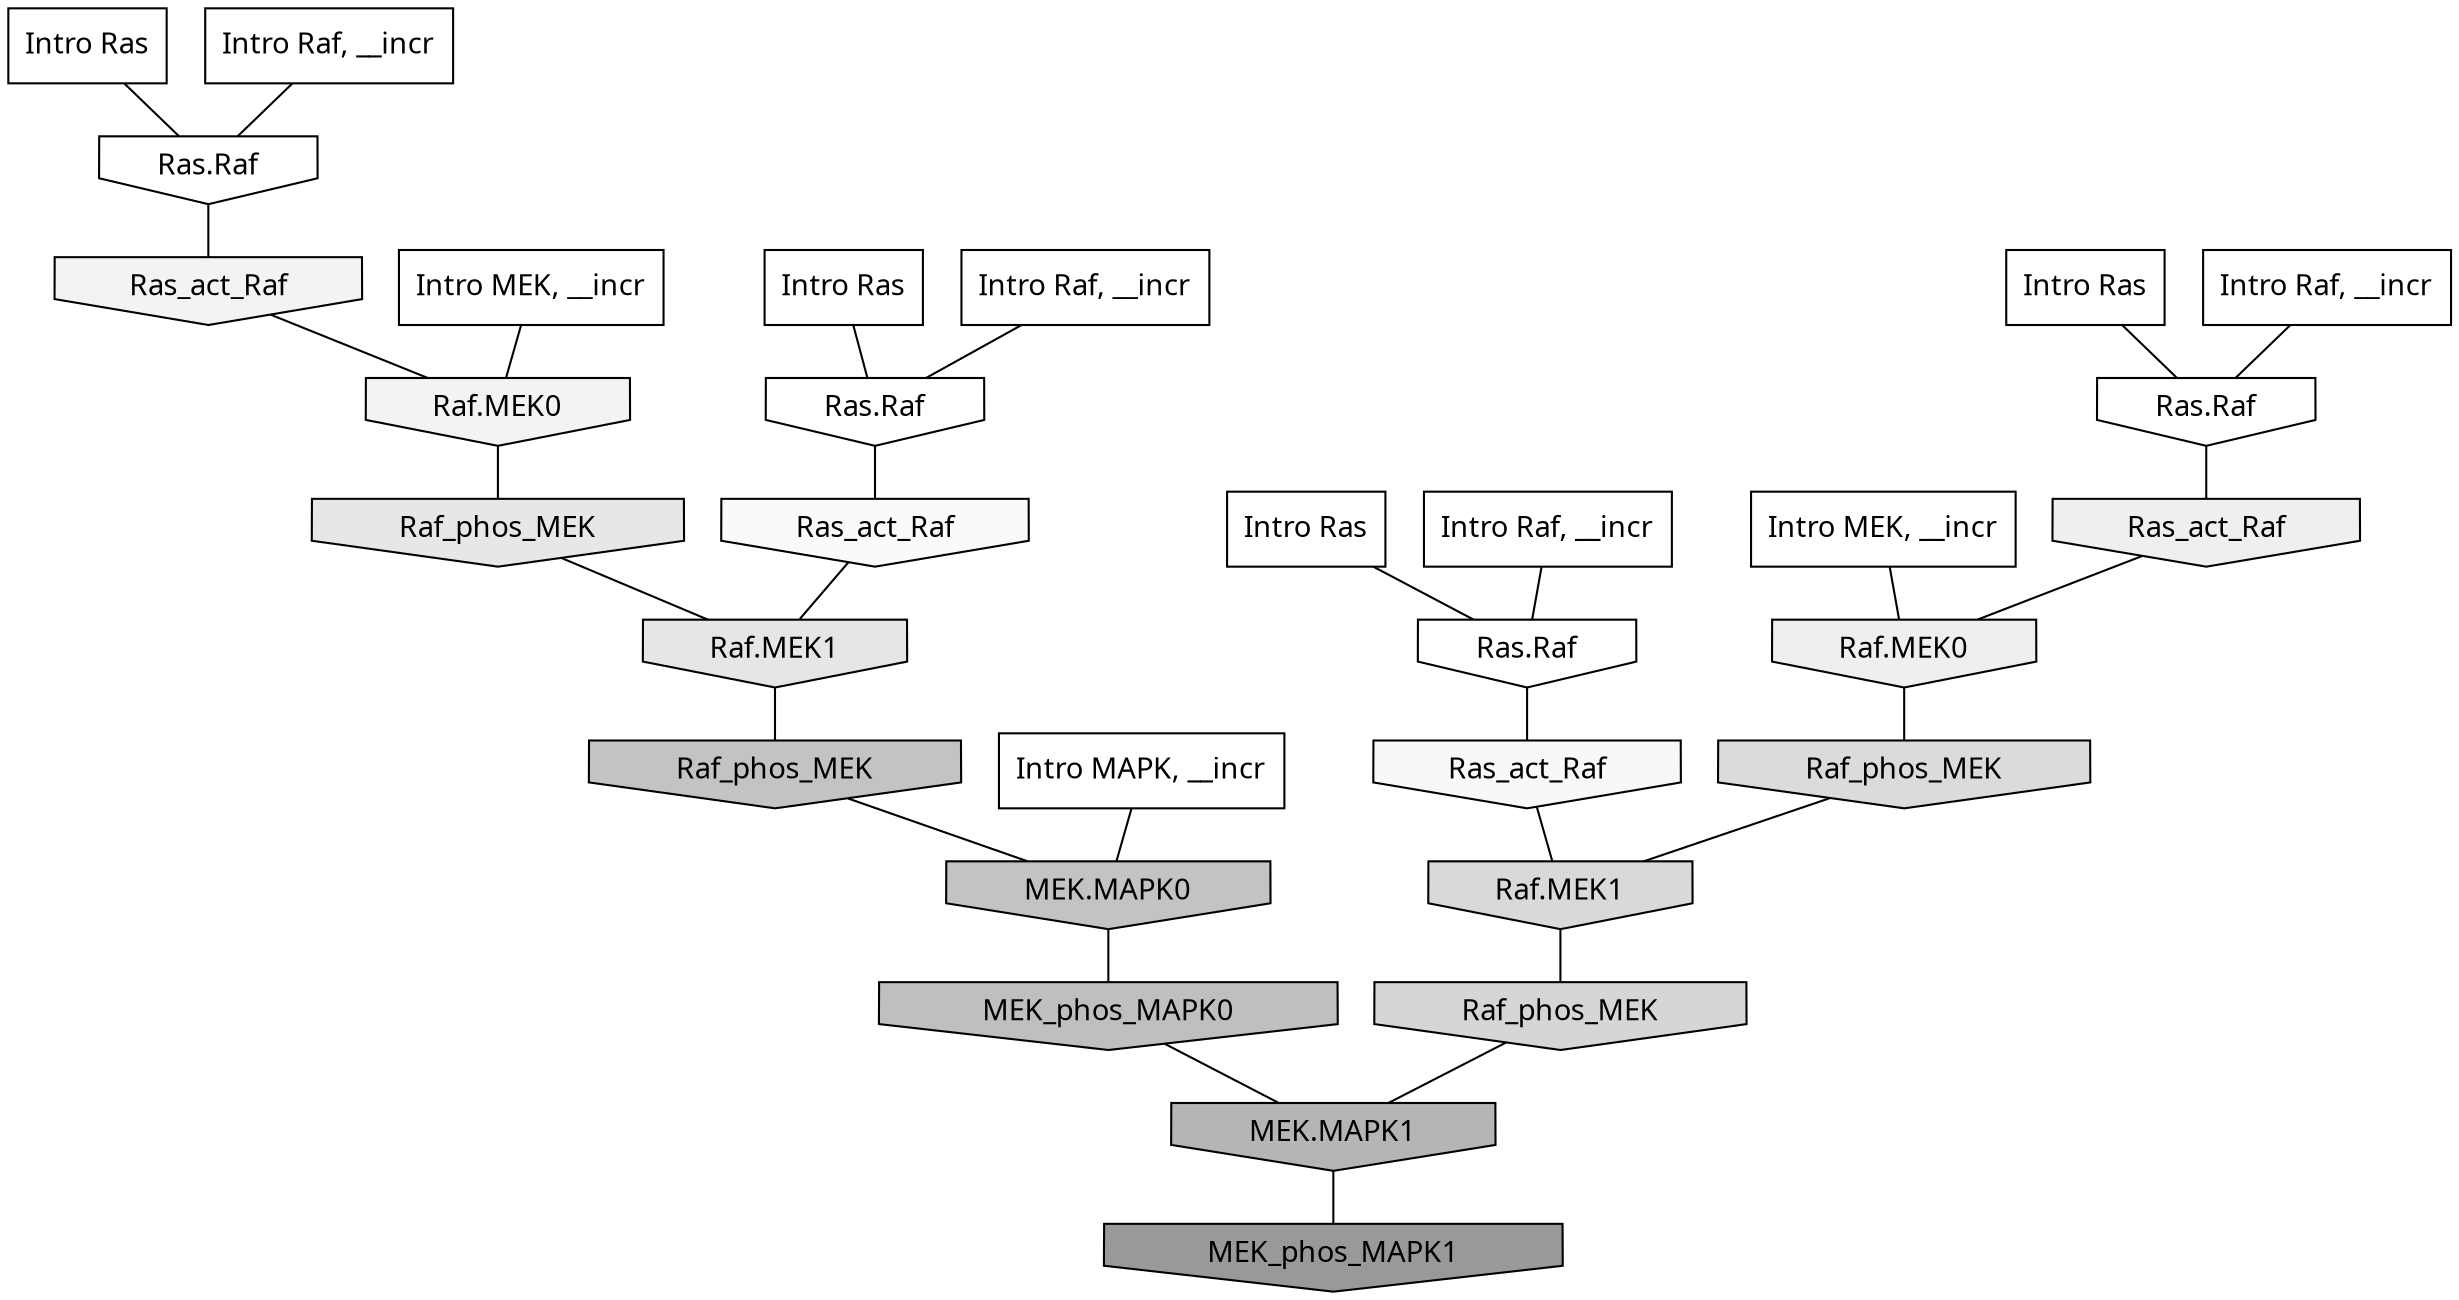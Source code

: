 digraph G{
  rankdir="TB";
  ranksep=0.30;
  node [fontname="CMU Serif"];
  edge [fontname="CMU Serif"];
  
  17 [label="Intro Ras", shape=rectangle, style=filled, fillcolor="0.000 0.000 1.000"]
  
  40 [label="Intro Ras", shape=rectangle, style=filled, fillcolor="0.000 0.000 1.000"]
  
  62 [label="Intro Ras", shape=rectangle, style=filled, fillcolor="0.000 0.000 1.000"]
  
  94 [label="Intro Ras", shape=rectangle, style=filled, fillcolor="0.000 0.000 1.000"]
  
  415 [label="Intro Raf, __incr", shape=rectangle, style=filled, fillcolor="0.000 0.000 1.000"]
  
  495 [label="Intro Raf, __incr", shape=rectangle, style=filled, fillcolor="0.000 0.000 1.000"]
  
  531 [label="Intro Raf, __incr", shape=rectangle, style=filled, fillcolor="0.000 0.000 1.000"]
  
  651 [label="Intro Raf, __incr", shape=rectangle, style=filled, fillcolor="0.000 0.000 1.000"]
  
  1131 [label="Intro MEK, __incr", shape=rectangle, style=filled, fillcolor="0.000 0.000 1.000"]
  
  1365 [label="Intro MEK, __incr", shape=rectangle, style=filled, fillcolor="0.000 0.000 1.000"]
  
  2412 [label="Intro MAPK, __incr", shape=rectangle, style=filled, fillcolor="0.000 0.000 1.000"]
  
  3245 [label="Ras.Raf", shape=invhouse, style=filled, fillcolor="0.000 0.000 1.000"]
  
  3264 [label="Ras.Raf", shape=invhouse, style=filled, fillcolor="0.000 0.000 1.000"]
  
  3280 [label="Ras.Raf", shape=invhouse, style=filled, fillcolor="0.000 0.000 1.000"]
  
  3283 [label="Ras.Raf", shape=invhouse, style=filled, fillcolor="0.000 0.000 1.000"]
  
  3480 [label="Ras_act_Raf", shape=invhouse, style=filled, fillcolor="0.000 0.000 0.977"]
  
  3524 [label="Ras_act_Raf", shape=invhouse, style=filled, fillcolor="0.000 0.000 0.970"]
  
  3746 [label="Ras_act_Raf", shape=invhouse, style=filled, fillcolor="0.000 0.000 0.951"]
  
  3749 [label="Raf.MEK0", shape=invhouse, style=filled, fillcolor="0.000 0.000 0.951"]
  
  3990 [label="Ras_act_Raf", shape=invhouse, style=filled, fillcolor="0.000 0.000 0.937"]
  
  3993 [label="Raf.MEK0", shape=invhouse, style=filled, fillcolor="0.000 0.000 0.937"]
  
  4517 [label="Raf_phos_MEK", shape=invhouse, style=filled, fillcolor="0.000 0.000 0.905"]
  
  4578 [label="Raf.MEK1", shape=invhouse, style=filled, fillcolor="0.000 0.000 0.901"]
  
  5447 [label="Raf_phos_MEK", shape=invhouse, style=filled, fillcolor="0.000 0.000 0.857"]
  
  5610 [label="Raf.MEK1", shape=invhouse, style=filled, fillcolor="0.000 0.000 0.848"]
  
  5903 [label="Raf_phos_MEK", shape=invhouse, style=filled, fillcolor="0.000 0.000 0.836"]
  
  8132 [label="Raf_phos_MEK", shape=invhouse, style=filled, fillcolor="0.000 0.000 0.765"]
  
  8134 [label="MEK.MAPK0", shape=invhouse, style=filled, fillcolor="0.000 0.000 0.765"]
  
  8796 [label="MEK_phos_MAPK0", shape=invhouse, style=filled, fillcolor="0.000 0.000 0.747"]
  
  10745 [label="MEK.MAPK1", shape=invhouse, style=filled, fillcolor="0.000 0.000 0.708"]
  
  17460 [label="MEK_phos_MAPK1", shape=invhouse, style=filled, fillcolor="0.000 0.000 0.600"]
  
  
  10745 -> 17460 [dir=none, color="0.000 0.000 0.000"] 
  8796 -> 10745 [dir=none, color="0.000 0.000 0.000"] 
  8134 -> 8796 [dir=none, color="0.000 0.000 0.000"] 
  8132 -> 8134 [dir=none, color="0.000 0.000 0.000"] 
  5903 -> 10745 [dir=none, color="0.000 0.000 0.000"] 
  5610 -> 5903 [dir=none, color="0.000 0.000 0.000"] 
  5447 -> 5610 [dir=none, color="0.000 0.000 0.000"] 
  4578 -> 8132 [dir=none, color="0.000 0.000 0.000"] 
  4517 -> 4578 [dir=none, color="0.000 0.000 0.000"] 
  3993 -> 5447 [dir=none, color="0.000 0.000 0.000"] 
  3990 -> 3993 [dir=none, color="0.000 0.000 0.000"] 
  3749 -> 4517 [dir=none, color="0.000 0.000 0.000"] 
  3746 -> 3749 [dir=none, color="0.000 0.000 0.000"] 
  3524 -> 5610 [dir=none, color="0.000 0.000 0.000"] 
  3480 -> 4578 [dir=none, color="0.000 0.000 0.000"] 
  3283 -> 3480 [dir=none, color="0.000 0.000 0.000"] 
  3280 -> 3990 [dir=none, color="0.000 0.000 0.000"] 
  3264 -> 3746 [dir=none, color="0.000 0.000 0.000"] 
  3245 -> 3524 [dir=none, color="0.000 0.000 0.000"] 
  2412 -> 8134 [dir=none, color="0.000 0.000 0.000"] 
  1365 -> 3749 [dir=none, color="0.000 0.000 0.000"] 
  1131 -> 3993 [dir=none, color="0.000 0.000 0.000"] 
  651 -> 3264 [dir=none, color="0.000 0.000 0.000"] 
  531 -> 3283 [dir=none, color="0.000 0.000 0.000"] 
  495 -> 3245 [dir=none, color="0.000 0.000 0.000"] 
  415 -> 3280 [dir=none, color="0.000 0.000 0.000"] 
  94 -> 3283 [dir=none, color="0.000 0.000 0.000"] 
  62 -> 3245 [dir=none, color="0.000 0.000 0.000"] 
  40 -> 3280 [dir=none, color="0.000 0.000 0.000"] 
  17 -> 3264 [dir=none, color="0.000 0.000 0.000"] 
  
  }
